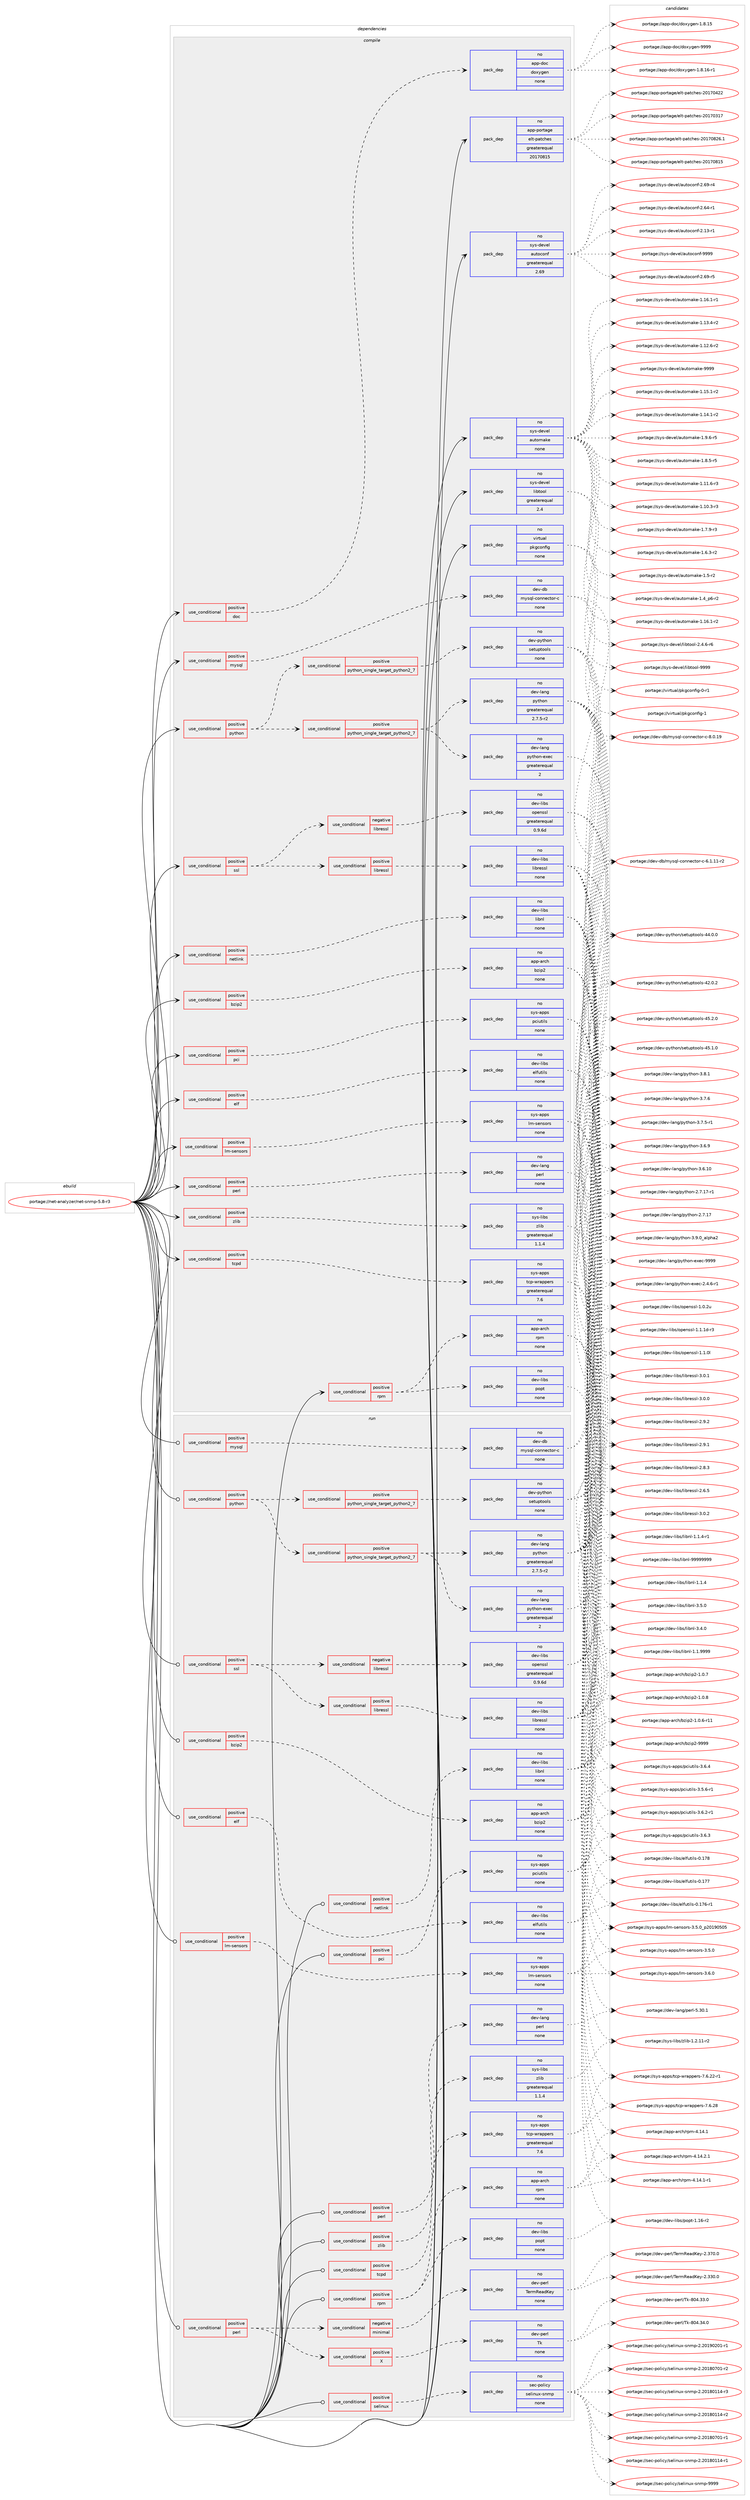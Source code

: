 digraph prolog {

# *************
# Graph options
# *************

newrank=true;
concentrate=true;
compound=true;
graph [rankdir=LR,fontname=Helvetica,fontsize=10,ranksep=1.5];#, ranksep=2.5, nodesep=0.2];
edge  [arrowhead=vee];
node  [fontname=Helvetica,fontsize=10];

# **********
# The ebuild
# **********

subgraph cluster_leftcol {
color=gray;
rank=same;
label=<<i>ebuild</i>>;
id [label="portage://net-analyzer/net-snmp-5.8-r3", color=red, width=4, href="../net-analyzer/net-snmp-5.8-r3.svg"];
}

# ****************
# The dependencies
# ****************

subgraph cluster_midcol {
color=gray;
label=<<i>dependencies</i>>;
subgraph cluster_compile {
fillcolor="#eeeeee";
style=filled;
label=<<i>compile</i>>;
subgraph cond36298 {
dependency162616 [label=<<TABLE BORDER="0" CELLBORDER="1" CELLSPACING="0" CELLPADDING="4"><TR><TD ROWSPAN="3" CELLPADDING="10">use_conditional</TD></TR><TR><TD>positive</TD></TR><TR><TD>bzip2</TD></TR></TABLE>>, shape=none, color=red];
subgraph pack123729 {
dependency162617 [label=<<TABLE BORDER="0" CELLBORDER="1" CELLSPACING="0" CELLPADDING="4" WIDTH="220"><TR><TD ROWSPAN="6" CELLPADDING="30">pack_dep</TD></TR><TR><TD WIDTH="110">no</TD></TR><TR><TD>app-arch</TD></TR><TR><TD>bzip2</TD></TR><TR><TD>none</TD></TR><TR><TD></TD></TR></TABLE>>, shape=none, color=blue];
}
dependency162616:e -> dependency162617:w [weight=20,style="dashed",arrowhead="vee"];
}
id:e -> dependency162616:w [weight=20,style="solid",arrowhead="vee"];
subgraph cond36299 {
dependency162618 [label=<<TABLE BORDER="0" CELLBORDER="1" CELLSPACING="0" CELLPADDING="4"><TR><TD ROWSPAN="3" CELLPADDING="10">use_conditional</TD></TR><TR><TD>positive</TD></TR><TR><TD>doc</TD></TR></TABLE>>, shape=none, color=red];
subgraph pack123730 {
dependency162619 [label=<<TABLE BORDER="0" CELLBORDER="1" CELLSPACING="0" CELLPADDING="4" WIDTH="220"><TR><TD ROWSPAN="6" CELLPADDING="30">pack_dep</TD></TR><TR><TD WIDTH="110">no</TD></TR><TR><TD>app-doc</TD></TR><TR><TD>doxygen</TD></TR><TR><TD>none</TD></TR><TR><TD></TD></TR></TABLE>>, shape=none, color=blue];
}
dependency162618:e -> dependency162619:w [weight=20,style="dashed",arrowhead="vee"];
}
id:e -> dependency162618:w [weight=20,style="solid",arrowhead="vee"];
subgraph cond36300 {
dependency162620 [label=<<TABLE BORDER="0" CELLBORDER="1" CELLSPACING="0" CELLPADDING="4"><TR><TD ROWSPAN="3" CELLPADDING="10">use_conditional</TD></TR><TR><TD>positive</TD></TR><TR><TD>elf</TD></TR></TABLE>>, shape=none, color=red];
subgraph pack123731 {
dependency162621 [label=<<TABLE BORDER="0" CELLBORDER="1" CELLSPACING="0" CELLPADDING="4" WIDTH="220"><TR><TD ROWSPAN="6" CELLPADDING="30">pack_dep</TD></TR><TR><TD WIDTH="110">no</TD></TR><TR><TD>dev-libs</TD></TR><TR><TD>elfutils</TD></TR><TR><TD>none</TD></TR><TR><TD></TD></TR></TABLE>>, shape=none, color=blue];
}
dependency162620:e -> dependency162621:w [weight=20,style="dashed",arrowhead="vee"];
}
id:e -> dependency162620:w [weight=20,style="solid",arrowhead="vee"];
subgraph cond36301 {
dependency162622 [label=<<TABLE BORDER="0" CELLBORDER="1" CELLSPACING="0" CELLPADDING="4"><TR><TD ROWSPAN="3" CELLPADDING="10">use_conditional</TD></TR><TR><TD>positive</TD></TR><TR><TD>lm-sensors</TD></TR></TABLE>>, shape=none, color=red];
subgraph pack123732 {
dependency162623 [label=<<TABLE BORDER="0" CELLBORDER="1" CELLSPACING="0" CELLPADDING="4" WIDTH="220"><TR><TD ROWSPAN="6" CELLPADDING="30">pack_dep</TD></TR><TR><TD WIDTH="110">no</TD></TR><TR><TD>sys-apps</TD></TR><TR><TD>lm-sensors</TD></TR><TR><TD>none</TD></TR><TR><TD></TD></TR></TABLE>>, shape=none, color=blue];
}
dependency162622:e -> dependency162623:w [weight=20,style="dashed",arrowhead="vee"];
}
id:e -> dependency162622:w [weight=20,style="solid",arrowhead="vee"];
subgraph cond36302 {
dependency162624 [label=<<TABLE BORDER="0" CELLBORDER="1" CELLSPACING="0" CELLPADDING="4"><TR><TD ROWSPAN="3" CELLPADDING="10">use_conditional</TD></TR><TR><TD>positive</TD></TR><TR><TD>mysql</TD></TR></TABLE>>, shape=none, color=red];
subgraph pack123733 {
dependency162625 [label=<<TABLE BORDER="0" CELLBORDER="1" CELLSPACING="0" CELLPADDING="4" WIDTH="220"><TR><TD ROWSPAN="6" CELLPADDING="30">pack_dep</TD></TR><TR><TD WIDTH="110">no</TD></TR><TR><TD>dev-db</TD></TR><TR><TD>mysql-connector-c</TD></TR><TR><TD>none</TD></TR><TR><TD></TD></TR></TABLE>>, shape=none, color=blue];
}
dependency162624:e -> dependency162625:w [weight=20,style="dashed",arrowhead="vee"];
}
id:e -> dependency162624:w [weight=20,style="solid",arrowhead="vee"];
subgraph cond36303 {
dependency162626 [label=<<TABLE BORDER="0" CELLBORDER="1" CELLSPACING="0" CELLPADDING="4"><TR><TD ROWSPAN="3" CELLPADDING="10">use_conditional</TD></TR><TR><TD>positive</TD></TR><TR><TD>netlink</TD></TR></TABLE>>, shape=none, color=red];
subgraph pack123734 {
dependency162627 [label=<<TABLE BORDER="0" CELLBORDER="1" CELLSPACING="0" CELLPADDING="4" WIDTH="220"><TR><TD ROWSPAN="6" CELLPADDING="30">pack_dep</TD></TR><TR><TD WIDTH="110">no</TD></TR><TR><TD>dev-libs</TD></TR><TR><TD>libnl</TD></TR><TR><TD>none</TD></TR><TR><TD></TD></TR></TABLE>>, shape=none, color=blue];
}
dependency162626:e -> dependency162627:w [weight=20,style="dashed",arrowhead="vee"];
}
id:e -> dependency162626:w [weight=20,style="solid",arrowhead="vee"];
subgraph cond36304 {
dependency162628 [label=<<TABLE BORDER="0" CELLBORDER="1" CELLSPACING="0" CELLPADDING="4"><TR><TD ROWSPAN="3" CELLPADDING="10">use_conditional</TD></TR><TR><TD>positive</TD></TR><TR><TD>pci</TD></TR></TABLE>>, shape=none, color=red];
subgraph pack123735 {
dependency162629 [label=<<TABLE BORDER="0" CELLBORDER="1" CELLSPACING="0" CELLPADDING="4" WIDTH="220"><TR><TD ROWSPAN="6" CELLPADDING="30">pack_dep</TD></TR><TR><TD WIDTH="110">no</TD></TR><TR><TD>sys-apps</TD></TR><TR><TD>pciutils</TD></TR><TR><TD>none</TD></TR><TR><TD></TD></TR></TABLE>>, shape=none, color=blue];
}
dependency162628:e -> dependency162629:w [weight=20,style="dashed",arrowhead="vee"];
}
id:e -> dependency162628:w [weight=20,style="solid",arrowhead="vee"];
subgraph cond36305 {
dependency162630 [label=<<TABLE BORDER="0" CELLBORDER="1" CELLSPACING="0" CELLPADDING="4"><TR><TD ROWSPAN="3" CELLPADDING="10">use_conditional</TD></TR><TR><TD>positive</TD></TR><TR><TD>perl</TD></TR></TABLE>>, shape=none, color=red];
subgraph pack123736 {
dependency162631 [label=<<TABLE BORDER="0" CELLBORDER="1" CELLSPACING="0" CELLPADDING="4" WIDTH="220"><TR><TD ROWSPAN="6" CELLPADDING="30">pack_dep</TD></TR><TR><TD WIDTH="110">no</TD></TR><TR><TD>dev-lang</TD></TR><TR><TD>perl</TD></TR><TR><TD>none</TD></TR><TR><TD></TD></TR></TABLE>>, shape=none, color=blue];
}
dependency162630:e -> dependency162631:w [weight=20,style="dashed",arrowhead="vee"];
}
id:e -> dependency162630:w [weight=20,style="solid",arrowhead="vee"];
subgraph cond36306 {
dependency162632 [label=<<TABLE BORDER="0" CELLBORDER="1" CELLSPACING="0" CELLPADDING="4"><TR><TD ROWSPAN="3" CELLPADDING="10">use_conditional</TD></TR><TR><TD>positive</TD></TR><TR><TD>python</TD></TR></TABLE>>, shape=none, color=red];
subgraph cond36307 {
dependency162633 [label=<<TABLE BORDER="0" CELLBORDER="1" CELLSPACING="0" CELLPADDING="4"><TR><TD ROWSPAN="3" CELLPADDING="10">use_conditional</TD></TR><TR><TD>positive</TD></TR><TR><TD>python_single_target_python2_7</TD></TR></TABLE>>, shape=none, color=red];
subgraph pack123737 {
dependency162634 [label=<<TABLE BORDER="0" CELLBORDER="1" CELLSPACING="0" CELLPADDING="4" WIDTH="220"><TR><TD ROWSPAN="6" CELLPADDING="30">pack_dep</TD></TR><TR><TD WIDTH="110">no</TD></TR><TR><TD>dev-python</TD></TR><TR><TD>setuptools</TD></TR><TR><TD>none</TD></TR><TR><TD></TD></TR></TABLE>>, shape=none, color=blue];
}
dependency162633:e -> dependency162634:w [weight=20,style="dashed",arrowhead="vee"];
}
dependency162632:e -> dependency162633:w [weight=20,style="dashed",arrowhead="vee"];
subgraph cond36308 {
dependency162635 [label=<<TABLE BORDER="0" CELLBORDER="1" CELLSPACING="0" CELLPADDING="4"><TR><TD ROWSPAN="3" CELLPADDING="10">use_conditional</TD></TR><TR><TD>positive</TD></TR><TR><TD>python_single_target_python2_7</TD></TR></TABLE>>, shape=none, color=red];
subgraph pack123738 {
dependency162636 [label=<<TABLE BORDER="0" CELLBORDER="1" CELLSPACING="0" CELLPADDING="4" WIDTH="220"><TR><TD ROWSPAN="6" CELLPADDING="30">pack_dep</TD></TR><TR><TD WIDTH="110">no</TD></TR><TR><TD>dev-lang</TD></TR><TR><TD>python</TD></TR><TR><TD>greaterequal</TD></TR><TR><TD>2.7.5-r2</TD></TR></TABLE>>, shape=none, color=blue];
}
dependency162635:e -> dependency162636:w [weight=20,style="dashed",arrowhead="vee"];
subgraph pack123739 {
dependency162637 [label=<<TABLE BORDER="0" CELLBORDER="1" CELLSPACING="0" CELLPADDING="4" WIDTH="220"><TR><TD ROWSPAN="6" CELLPADDING="30">pack_dep</TD></TR><TR><TD WIDTH="110">no</TD></TR><TR><TD>dev-lang</TD></TR><TR><TD>python-exec</TD></TR><TR><TD>greaterequal</TD></TR><TR><TD>2</TD></TR></TABLE>>, shape=none, color=blue];
}
dependency162635:e -> dependency162637:w [weight=20,style="dashed",arrowhead="vee"];
}
dependency162632:e -> dependency162635:w [weight=20,style="dashed",arrowhead="vee"];
}
id:e -> dependency162632:w [weight=20,style="solid",arrowhead="vee"];
subgraph cond36309 {
dependency162638 [label=<<TABLE BORDER="0" CELLBORDER="1" CELLSPACING="0" CELLPADDING="4"><TR><TD ROWSPAN="3" CELLPADDING="10">use_conditional</TD></TR><TR><TD>positive</TD></TR><TR><TD>rpm</TD></TR></TABLE>>, shape=none, color=red];
subgraph pack123740 {
dependency162639 [label=<<TABLE BORDER="0" CELLBORDER="1" CELLSPACING="0" CELLPADDING="4" WIDTH="220"><TR><TD ROWSPAN="6" CELLPADDING="30">pack_dep</TD></TR><TR><TD WIDTH="110">no</TD></TR><TR><TD>app-arch</TD></TR><TR><TD>rpm</TD></TR><TR><TD>none</TD></TR><TR><TD></TD></TR></TABLE>>, shape=none, color=blue];
}
dependency162638:e -> dependency162639:w [weight=20,style="dashed",arrowhead="vee"];
subgraph pack123741 {
dependency162640 [label=<<TABLE BORDER="0" CELLBORDER="1" CELLSPACING="0" CELLPADDING="4" WIDTH="220"><TR><TD ROWSPAN="6" CELLPADDING="30">pack_dep</TD></TR><TR><TD WIDTH="110">no</TD></TR><TR><TD>dev-libs</TD></TR><TR><TD>popt</TD></TR><TR><TD>none</TD></TR><TR><TD></TD></TR></TABLE>>, shape=none, color=blue];
}
dependency162638:e -> dependency162640:w [weight=20,style="dashed",arrowhead="vee"];
}
id:e -> dependency162638:w [weight=20,style="solid",arrowhead="vee"];
subgraph cond36310 {
dependency162641 [label=<<TABLE BORDER="0" CELLBORDER="1" CELLSPACING="0" CELLPADDING="4"><TR><TD ROWSPAN="3" CELLPADDING="10">use_conditional</TD></TR><TR><TD>positive</TD></TR><TR><TD>ssl</TD></TR></TABLE>>, shape=none, color=red];
subgraph cond36311 {
dependency162642 [label=<<TABLE BORDER="0" CELLBORDER="1" CELLSPACING="0" CELLPADDING="4"><TR><TD ROWSPAN="3" CELLPADDING="10">use_conditional</TD></TR><TR><TD>negative</TD></TR><TR><TD>libressl</TD></TR></TABLE>>, shape=none, color=red];
subgraph pack123742 {
dependency162643 [label=<<TABLE BORDER="0" CELLBORDER="1" CELLSPACING="0" CELLPADDING="4" WIDTH="220"><TR><TD ROWSPAN="6" CELLPADDING="30">pack_dep</TD></TR><TR><TD WIDTH="110">no</TD></TR><TR><TD>dev-libs</TD></TR><TR><TD>openssl</TD></TR><TR><TD>greaterequal</TD></TR><TR><TD>0.9.6d</TD></TR></TABLE>>, shape=none, color=blue];
}
dependency162642:e -> dependency162643:w [weight=20,style="dashed",arrowhead="vee"];
}
dependency162641:e -> dependency162642:w [weight=20,style="dashed",arrowhead="vee"];
subgraph cond36312 {
dependency162644 [label=<<TABLE BORDER="0" CELLBORDER="1" CELLSPACING="0" CELLPADDING="4"><TR><TD ROWSPAN="3" CELLPADDING="10">use_conditional</TD></TR><TR><TD>positive</TD></TR><TR><TD>libressl</TD></TR></TABLE>>, shape=none, color=red];
subgraph pack123743 {
dependency162645 [label=<<TABLE BORDER="0" CELLBORDER="1" CELLSPACING="0" CELLPADDING="4" WIDTH="220"><TR><TD ROWSPAN="6" CELLPADDING="30">pack_dep</TD></TR><TR><TD WIDTH="110">no</TD></TR><TR><TD>dev-libs</TD></TR><TR><TD>libressl</TD></TR><TR><TD>none</TD></TR><TR><TD></TD></TR></TABLE>>, shape=none, color=blue];
}
dependency162644:e -> dependency162645:w [weight=20,style="dashed",arrowhead="vee"];
}
dependency162641:e -> dependency162644:w [weight=20,style="dashed",arrowhead="vee"];
}
id:e -> dependency162641:w [weight=20,style="solid",arrowhead="vee"];
subgraph cond36313 {
dependency162646 [label=<<TABLE BORDER="0" CELLBORDER="1" CELLSPACING="0" CELLPADDING="4"><TR><TD ROWSPAN="3" CELLPADDING="10">use_conditional</TD></TR><TR><TD>positive</TD></TR><TR><TD>tcpd</TD></TR></TABLE>>, shape=none, color=red];
subgraph pack123744 {
dependency162647 [label=<<TABLE BORDER="0" CELLBORDER="1" CELLSPACING="0" CELLPADDING="4" WIDTH="220"><TR><TD ROWSPAN="6" CELLPADDING="30">pack_dep</TD></TR><TR><TD WIDTH="110">no</TD></TR><TR><TD>sys-apps</TD></TR><TR><TD>tcp-wrappers</TD></TR><TR><TD>greaterequal</TD></TR><TR><TD>7.6</TD></TR></TABLE>>, shape=none, color=blue];
}
dependency162646:e -> dependency162647:w [weight=20,style="dashed",arrowhead="vee"];
}
id:e -> dependency162646:w [weight=20,style="solid",arrowhead="vee"];
subgraph cond36314 {
dependency162648 [label=<<TABLE BORDER="0" CELLBORDER="1" CELLSPACING="0" CELLPADDING="4"><TR><TD ROWSPAN="3" CELLPADDING="10">use_conditional</TD></TR><TR><TD>positive</TD></TR><TR><TD>zlib</TD></TR></TABLE>>, shape=none, color=red];
subgraph pack123745 {
dependency162649 [label=<<TABLE BORDER="0" CELLBORDER="1" CELLSPACING="0" CELLPADDING="4" WIDTH="220"><TR><TD ROWSPAN="6" CELLPADDING="30">pack_dep</TD></TR><TR><TD WIDTH="110">no</TD></TR><TR><TD>sys-libs</TD></TR><TR><TD>zlib</TD></TR><TR><TD>greaterequal</TD></TR><TR><TD>1.1.4</TD></TR></TABLE>>, shape=none, color=blue];
}
dependency162648:e -> dependency162649:w [weight=20,style="dashed",arrowhead="vee"];
}
id:e -> dependency162648:w [weight=20,style="solid",arrowhead="vee"];
subgraph pack123746 {
dependency162650 [label=<<TABLE BORDER="0" CELLBORDER="1" CELLSPACING="0" CELLPADDING="4" WIDTH="220"><TR><TD ROWSPAN="6" CELLPADDING="30">pack_dep</TD></TR><TR><TD WIDTH="110">no</TD></TR><TR><TD>app-portage</TD></TR><TR><TD>elt-patches</TD></TR><TR><TD>greaterequal</TD></TR><TR><TD>20170815</TD></TR></TABLE>>, shape=none, color=blue];
}
id:e -> dependency162650:w [weight=20,style="solid",arrowhead="vee"];
subgraph pack123747 {
dependency162651 [label=<<TABLE BORDER="0" CELLBORDER="1" CELLSPACING="0" CELLPADDING="4" WIDTH="220"><TR><TD ROWSPAN="6" CELLPADDING="30">pack_dep</TD></TR><TR><TD WIDTH="110">no</TD></TR><TR><TD>sys-devel</TD></TR><TR><TD>autoconf</TD></TR><TR><TD>greaterequal</TD></TR><TR><TD>2.69</TD></TR></TABLE>>, shape=none, color=blue];
}
id:e -> dependency162651:w [weight=20,style="solid",arrowhead="vee"];
subgraph pack123748 {
dependency162652 [label=<<TABLE BORDER="0" CELLBORDER="1" CELLSPACING="0" CELLPADDING="4" WIDTH="220"><TR><TD ROWSPAN="6" CELLPADDING="30">pack_dep</TD></TR><TR><TD WIDTH="110">no</TD></TR><TR><TD>sys-devel</TD></TR><TR><TD>automake</TD></TR><TR><TD>none</TD></TR><TR><TD></TD></TR></TABLE>>, shape=none, color=blue];
}
id:e -> dependency162652:w [weight=20,style="solid",arrowhead="vee"];
subgraph pack123749 {
dependency162653 [label=<<TABLE BORDER="0" CELLBORDER="1" CELLSPACING="0" CELLPADDING="4" WIDTH="220"><TR><TD ROWSPAN="6" CELLPADDING="30">pack_dep</TD></TR><TR><TD WIDTH="110">no</TD></TR><TR><TD>sys-devel</TD></TR><TR><TD>libtool</TD></TR><TR><TD>greaterequal</TD></TR><TR><TD>2.4</TD></TR></TABLE>>, shape=none, color=blue];
}
id:e -> dependency162653:w [weight=20,style="solid",arrowhead="vee"];
subgraph pack123750 {
dependency162654 [label=<<TABLE BORDER="0" CELLBORDER="1" CELLSPACING="0" CELLPADDING="4" WIDTH="220"><TR><TD ROWSPAN="6" CELLPADDING="30">pack_dep</TD></TR><TR><TD WIDTH="110">no</TD></TR><TR><TD>virtual</TD></TR><TR><TD>pkgconfig</TD></TR><TR><TD>none</TD></TR><TR><TD></TD></TR></TABLE>>, shape=none, color=blue];
}
id:e -> dependency162654:w [weight=20,style="solid",arrowhead="vee"];
}
subgraph cluster_compileandrun {
fillcolor="#eeeeee";
style=filled;
label=<<i>compile and run</i>>;
}
subgraph cluster_run {
fillcolor="#eeeeee";
style=filled;
label=<<i>run</i>>;
subgraph cond36315 {
dependency162655 [label=<<TABLE BORDER="0" CELLBORDER="1" CELLSPACING="0" CELLPADDING="4"><TR><TD ROWSPAN="3" CELLPADDING="10">use_conditional</TD></TR><TR><TD>positive</TD></TR><TR><TD>bzip2</TD></TR></TABLE>>, shape=none, color=red];
subgraph pack123751 {
dependency162656 [label=<<TABLE BORDER="0" CELLBORDER="1" CELLSPACING="0" CELLPADDING="4" WIDTH="220"><TR><TD ROWSPAN="6" CELLPADDING="30">pack_dep</TD></TR><TR><TD WIDTH="110">no</TD></TR><TR><TD>app-arch</TD></TR><TR><TD>bzip2</TD></TR><TR><TD>none</TD></TR><TR><TD></TD></TR></TABLE>>, shape=none, color=blue];
}
dependency162655:e -> dependency162656:w [weight=20,style="dashed",arrowhead="vee"];
}
id:e -> dependency162655:w [weight=20,style="solid",arrowhead="odot"];
subgraph cond36316 {
dependency162657 [label=<<TABLE BORDER="0" CELLBORDER="1" CELLSPACING="0" CELLPADDING="4"><TR><TD ROWSPAN="3" CELLPADDING="10">use_conditional</TD></TR><TR><TD>positive</TD></TR><TR><TD>elf</TD></TR></TABLE>>, shape=none, color=red];
subgraph pack123752 {
dependency162658 [label=<<TABLE BORDER="0" CELLBORDER="1" CELLSPACING="0" CELLPADDING="4" WIDTH="220"><TR><TD ROWSPAN="6" CELLPADDING="30">pack_dep</TD></TR><TR><TD WIDTH="110">no</TD></TR><TR><TD>dev-libs</TD></TR><TR><TD>elfutils</TD></TR><TR><TD>none</TD></TR><TR><TD></TD></TR></TABLE>>, shape=none, color=blue];
}
dependency162657:e -> dependency162658:w [weight=20,style="dashed",arrowhead="vee"];
}
id:e -> dependency162657:w [weight=20,style="solid",arrowhead="odot"];
subgraph cond36317 {
dependency162659 [label=<<TABLE BORDER="0" CELLBORDER="1" CELLSPACING="0" CELLPADDING="4"><TR><TD ROWSPAN="3" CELLPADDING="10">use_conditional</TD></TR><TR><TD>positive</TD></TR><TR><TD>lm-sensors</TD></TR></TABLE>>, shape=none, color=red];
subgraph pack123753 {
dependency162660 [label=<<TABLE BORDER="0" CELLBORDER="1" CELLSPACING="0" CELLPADDING="4" WIDTH="220"><TR><TD ROWSPAN="6" CELLPADDING="30">pack_dep</TD></TR><TR><TD WIDTH="110">no</TD></TR><TR><TD>sys-apps</TD></TR><TR><TD>lm-sensors</TD></TR><TR><TD>none</TD></TR><TR><TD></TD></TR></TABLE>>, shape=none, color=blue];
}
dependency162659:e -> dependency162660:w [weight=20,style="dashed",arrowhead="vee"];
}
id:e -> dependency162659:w [weight=20,style="solid",arrowhead="odot"];
subgraph cond36318 {
dependency162661 [label=<<TABLE BORDER="0" CELLBORDER="1" CELLSPACING="0" CELLPADDING="4"><TR><TD ROWSPAN="3" CELLPADDING="10">use_conditional</TD></TR><TR><TD>positive</TD></TR><TR><TD>mysql</TD></TR></TABLE>>, shape=none, color=red];
subgraph pack123754 {
dependency162662 [label=<<TABLE BORDER="0" CELLBORDER="1" CELLSPACING="0" CELLPADDING="4" WIDTH="220"><TR><TD ROWSPAN="6" CELLPADDING="30">pack_dep</TD></TR><TR><TD WIDTH="110">no</TD></TR><TR><TD>dev-db</TD></TR><TR><TD>mysql-connector-c</TD></TR><TR><TD>none</TD></TR><TR><TD></TD></TR></TABLE>>, shape=none, color=blue];
}
dependency162661:e -> dependency162662:w [weight=20,style="dashed",arrowhead="vee"];
}
id:e -> dependency162661:w [weight=20,style="solid",arrowhead="odot"];
subgraph cond36319 {
dependency162663 [label=<<TABLE BORDER="0" CELLBORDER="1" CELLSPACING="0" CELLPADDING="4"><TR><TD ROWSPAN="3" CELLPADDING="10">use_conditional</TD></TR><TR><TD>positive</TD></TR><TR><TD>netlink</TD></TR></TABLE>>, shape=none, color=red];
subgraph pack123755 {
dependency162664 [label=<<TABLE BORDER="0" CELLBORDER="1" CELLSPACING="0" CELLPADDING="4" WIDTH="220"><TR><TD ROWSPAN="6" CELLPADDING="30">pack_dep</TD></TR><TR><TD WIDTH="110">no</TD></TR><TR><TD>dev-libs</TD></TR><TR><TD>libnl</TD></TR><TR><TD>none</TD></TR><TR><TD></TD></TR></TABLE>>, shape=none, color=blue];
}
dependency162663:e -> dependency162664:w [weight=20,style="dashed",arrowhead="vee"];
}
id:e -> dependency162663:w [weight=20,style="solid",arrowhead="odot"];
subgraph cond36320 {
dependency162665 [label=<<TABLE BORDER="0" CELLBORDER="1" CELLSPACING="0" CELLPADDING="4"><TR><TD ROWSPAN="3" CELLPADDING="10">use_conditional</TD></TR><TR><TD>positive</TD></TR><TR><TD>pci</TD></TR></TABLE>>, shape=none, color=red];
subgraph pack123756 {
dependency162666 [label=<<TABLE BORDER="0" CELLBORDER="1" CELLSPACING="0" CELLPADDING="4" WIDTH="220"><TR><TD ROWSPAN="6" CELLPADDING="30">pack_dep</TD></TR><TR><TD WIDTH="110">no</TD></TR><TR><TD>sys-apps</TD></TR><TR><TD>pciutils</TD></TR><TR><TD>none</TD></TR><TR><TD></TD></TR></TABLE>>, shape=none, color=blue];
}
dependency162665:e -> dependency162666:w [weight=20,style="dashed",arrowhead="vee"];
}
id:e -> dependency162665:w [weight=20,style="solid",arrowhead="odot"];
subgraph cond36321 {
dependency162667 [label=<<TABLE BORDER="0" CELLBORDER="1" CELLSPACING="0" CELLPADDING="4"><TR><TD ROWSPAN="3" CELLPADDING="10">use_conditional</TD></TR><TR><TD>positive</TD></TR><TR><TD>perl</TD></TR></TABLE>>, shape=none, color=red];
subgraph cond36322 {
dependency162668 [label=<<TABLE BORDER="0" CELLBORDER="1" CELLSPACING="0" CELLPADDING="4"><TR><TD ROWSPAN="3" CELLPADDING="10">use_conditional</TD></TR><TR><TD>positive</TD></TR><TR><TD>X</TD></TR></TABLE>>, shape=none, color=red];
subgraph pack123757 {
dependency162669 [label=<<TABLE BORDER="0" CELLBORDER="1" CELLSPACING="0" CELLPADDING="4" WIDTH="220"><TR><TD ROWSPAN="6" CELLPADDING="30">pack_dep</TD></TR><TR><TD WIDTH="110">no</TD></TR><TR><TD>dev-perl</TD></TR><TR><TD>Tk</TD></TR><TR><TD>none</TD></TR><TR><TD></TD></TR></TABLE>>, shape=none, color=blue];
}
dependency162668:e -> dependency162669:w [weight=20,style="dashed",arrowhead="vee"];
}
dependency162667:e -> dependency162668:w [weight=20,style="dashed",arrowhead="vee"];
subgraph cond36323 {
dependency162670 [label=<<TABLE BORDER="0" CELLBORDER="1" CELLSPACING="0" CELLPADDING="4"><TR><TD ROWSPAN="3" CELLPADDING="10">use_conditional</TD></TR><TR><TD>negative</TD></TR><TR><TD>minimal</TD></TR></TABLE>>, shape=none, color=red];
subgraph pack123758 {
dependency162671 [label=<<TABLE BORDER="0" CELLBORDER="1" CELLSPACING="0" CELLPADDING="4" WIDTH="220"><TR><TD ROWSPAN="6" CELLPADDING="30">pack_dep</TD></TR><TR><TD WIDTH="110">no</TD></TR><TR><TD>dev-perl</TD></TR><TR><TD>TermReadKey</TD></TR><TR><TD>none</TD></TR><TR><TD></TD></TR></TABLE>>, shape=none, color=blue];
}
dependency162670:e -> dependency162671:w [weight=20,style="dashed",arrowhead="vee"];
}
dependency162667:e -> dependency162670:w [weight=20,style="dashed",arrowhead="vee"];
}
id:e -> dependency162667:w [weight=20,style="solid",arrowhead="odot"];
subgraph cond36324 {
dependency162672 [label=<<TABLE BORDER="0" CELLBORDER="1" CELLSPACING="0" CELLPADDING="4"><TR><TD ROWSPAN="3" CELLPADDING="10">use_conditional</TD></TR><TR><TD>positive</TD></TR><TR><TD>perl</TD></TR></TABLE>>, shape=none, color=red];
subgraph pack123759 {
dependency162673 [label=<<TABLE BORDER="0" CELLBORDER="1" CELLSPACING="0" CELLPADDING="4" WIDTH="220"><TR><TD ROWSPAN="6" CELLPADDING="30">pack_dep</TD></TR><TR><TD WIDTH="110">no</TD></TR><TR><TD>dev-lang</TD></TR><TR><TD>perl</TD></TR><TR><TD>none</TD></TR><TR><TD></TD></TR></TABLE>>, shape=none, color=blue];
}
dependency162672:e -> dependency162673:w [weight=20,style="dashed",arrowhead="vee"];
}
id:e -> dependency162672:w [weight=20,style="solid",arrowhead="odot"];
subgraph cond36325 {
dependency162674 [label=<<TABLE BORDER="0" CELLBORDER="1" CELLSPACING="0" CELLPADDING="4"><TR><TD ROWSPAN="3" CELLPADDING="10">use_conditional</TD></TR><TR><TD>positive</TD></TR><TR><TD>python</TD></TR></TABLE>>, shape=none, color=red];
subgraph cond36326 {
dependency162675 [label=<<TABLE BORDER="0" CELLBORDER="1" CELLSPACING="0" CELLPADDING="4"><TR><TD ROWSPAN="3" CELLPADDING="10">use_conditional</TD></TR><TR><TD>positive</TD></TR><TR><TD>python_single_target_python2_7</TD></TR></TABLE>>, shape=none, color=red];
subgraph pack123760 {
dependency162676 [label=<<TABLE BORDER="0" CELLBORDER="1" CELLSPACING="0" CELLPADDING="4" WIDTH="220"><TR><TD ROWSPAN="6" CELLPADDING="30">pack_dep</TD></TR><TR><TD WIDTH="110">no</TD></TR><TR><TD>dev-python</TD></TR><TR><TD>setuptools</TD></TR><TR><TD>none</TD></TR><TR><TD></TD></TR></TABLE>>, shape=none, color=blue];
}
dependency162675:e -> dependency162676:w [weight=20,style="dashed",arrowhead="vee"];
}
dependency162674:e -> dependency162675:w [weight=20,style="dashed",arrowhead="vee"];
subgraph cond36327 {
dependency162677 [label=<<TABLE BORDER="0" CELLBORDER="1" CELLSPACING="0" CELLPADDING="4"><TR><TD ROWSPAN="3" CELLPADDING="10">use_conditional</TD></TR><TR><TD>positive</TD></TR><TR><TD>python_single_target_python2_7</TD></TR></TABLE>>, shape=none, color=red];
subgraph pack123761 {
dependency162678 [label=<<TABLE BORDER="0" CELLBORDER="1" CELLSPACING="0" CELLPADDING="4" WIDTH="220"><TR><TD ROWSPAN="6" CELLPADDING="30">pack_dep</TD></TR><TR><TD WIDTH="110">no</TD></TR><TR><TD>dev-lang</TD></TR><TR><TD>python</TD></TR><TR><TD>greaterequal</TD></TR><TR><TD>2.7.5-r2</TD></TR></TABLE>>, shape=none, color=blue];
}
dependency162677:e -> dependency162678:w [weight=20,style="dashed",arrowhead="vee"];
subgraph pack123762 {
dependency162679 [label=<<TABLE BORDER="0" CELLBORDER="1" CELLSPACING="0" CELLPADDING="4" WIDTH="220"><TR><TD ROWSPAN="6" CELLPADDING="30">pack_dep</TD></TR><TR><TD WIDTH="110">no</TD></TR><TR><TD>dev-lang</TD></TR><TR><TD>python-exec</TD></TR><TR><TD>greaterequal</TD></TR><TR><TD>2</TD></TR></TABLE>>, shape=none, color=blue];
}
dependency162677:e -> dependency162679:w [weight=20,style="dashed",arrowhead="vee"];
}
dependency162674:e -> dependency162677:w [weight=20,style="dashed",arrowhead="vee"];
}
id:e -> dependency162674:w [weight=20,style="solid",arrowhead="odot"];
subgraph cond36328 {
dependency162680 [label=<<TABLE BORDER="0" CELLBORDER="1" CELLSPACING="0" CELLPADDING="4"><TR><TD ROWSPAN="3" CELLPADDING="10">use_conditional</TD></TR><TR><TD>positive</TD></TR><TR><TD>rpm</TD></TR></TABLE>>, shape=none, color=red];
subgraph pack123763 {
dependency162681 [label=<<TABLE BORDER="0" CELLBORDER="1" CELLSPACING="0" CELLPADDING="4" WIDTH="220"><TR><TD ROWSPAN="6" CELLPADDING="30">pack_dep</TD></TR><TR><TD WIDTH="110">no</TD></TR><TR><TD>app-arch</TD></TR><TR><TD>rpm</TD></TR><TR><TD>none</TD></TR><TR><TD></TD></TR></TABLE>>, shape=none, color=blue];
}
dependency162680:e -> dependency162681:w [weight=20,style="dashed",arrowhead="vee"];
subgraph pack123764 {
dependency162682 [label=<<TABLE BORDER="0" CELLBORDER="1" CELLSPACING="0" CELLPADDING="4" WIDTH="220"><TR><TD ROWSPAN="6" CELLPADDING="30">pack_dep</TD></TR><TR><TD WIDTH="110">no</TD></TR><TR><TD>dev-libs</TD></TR><TR><TD>popt</TD></TR><TR><TD>none</TD></TR><TR><TD></TD></TR></TABLE>>, shape=none, color=blue];
}
dependency162680:e -> dependency162682:w [weight=20,style="dashed",arrowhead="vee"];
}
id:e -> dependency162680:w [weight=20,style="solid",arrowhead="odot"];
subgraph cond36329 {
dependency162683 [label=<<TABLE BORDER="0" CELLBORDER="1" CELLSPACING="0" CELLPADDING="4"><TR><TD ROWSPAN="3" CELLPADDING="10">use_conditional</TD></TR><TR><TD>positive</TD></TR><TR><TD>selinux</TD></TR></TABLE>>, shape=none, color=red];
subgraph pack123765 {
dependency162684 [label=<<TABLE BORDER="0" CELLBORDER="1" CELLSPACING="0" CELLPADDING="4" WIDTH="220"><TR><TD ROWSPAN="6" CELLPADDING="30">pack_dep</TD></TR><TR><TD WIDTH="110">no</TD></TR><TR><TD>sec-policy</TD></TR><TR><TD>selinux-snmp</TD></TR><TR><TD>none</TD></TR><TR><TD></TD></TR></TABLE>>, shape=none, color=blue];
}
dependency162683:e -> dependency162684:w [weight=20,style="dashed",arrowhead="vee"];
}
id:e -> dependency162683:w [weight=20,style="solid",arrowhead="odot"];
subgraph cond36330 {
dependency162685 [label=<<TABLE BORDER="0" CELLBORDER="1" CELLSPACING="0" CELLPADDING="4"><TR><TD ROWSPAN="3" CELLPADDING="10">use_conditional</TD></TR><TR><TD>positive</TD></TR><TR><TD>ssl</TD></TR></TABLE>>, shape=none, color=red];
subgraph cond36331 {
dependency162686 [label=<<TABLE BORDER="0" CELLBORDER="1" CELLSPACING="0" CELLPADDING="4"><TR><TD ROWSPAN="3" CELLPADDING="10">use_conditional</TD></TR><TR><TD>negative</TD></TR><TR><TD>libressl</TD></TR></TABLE>>, shape=none, color=red];
subgraph pack123766 {
dependency162687 [label=<<TABLE BORDER="0" CELLBORDER="1" CELLSPACING="0" CELLPADDING="4" WIDTH="220"><TR><TD ROWSPAN="6" CELLPADDING="30">pack_dep</TD></TR><TR><TD WIDTH="110">no</TD></TR><TR><TD>dev-libs</TD></TR><TR><TD>openssl</TD></TR><TR><TD>greaterequal</TD></TR><TR><TD>0.9.6d</TD></TR></TABLE>>, shape=none, color=blue];
}
dependency162686:e -> dependency162687:w [weight=20,style="dashed",arrowhead="vee"];
}
dependency162685:e -> dependency162686:w [weight=20,style="dashed",arrowhead="vee"];
subgraph cond36332 {
dependency162688 [label=<<TABLE BORDER="0" CELLBORDER="1" CELLSPACING="0" CELLPADDING="4"><TR><TD ROWSPAN="3" CELLPADDING="10">use_conditional</TD></TR><TR><TD>positive</TD></TR><TR><TD>libressl</TD></TR></TABLE>>, shape=none, color=red];
subgraph pack123767 {
dependency162689 [label=<<TABLE BORDER="0" CELLBORDER="1" CELLSPACING="0" CELLPADDING="4" WIDTH="220"><TR><TD ROWSPAN="6" CELLPADDING="30">pack_dep</TD></TR><TR><TD WIDTH="110">no</TD></TR><TR><TD>dev-libs</TD></TR><TR><TD>libressl</TD></TR><TR><TD>none</TD></TR><TR><TD></TD></TR></TABLE>>, shape=none, color=blue];
}
dependency162688:e -> dependency162689:w [weight=20,style="dashed",arrowhead="vee"];
}
dependency162685:e -> dependency162688:w [weight=20,style="dashed",arrowhead="vee"];
}
id:e -> dependency162685:w [weight=20,style="solid",arrowhead="odot"];
subgraph cond36333 {
dependency162690 [label=<<TABLE BORDER="0" CELLBORDER="1" CELLSPACING="0" CELLPADDING="4"><TR><TD ROWSPAN="3" CELLPADDING="10">use_conditional</TD></TR><TR><TD>positive</TD></TR><TR><TD>tcpd</TD></TR></TABLE>>, shape=none, color=red];
subgraph pack123768 {
dependency162691 [label=<<TABLE BORDER="0" CELLBORDER="1" CELLSPACING="0" CELLPADDING="4" WIDTH="220"><TR><TD ROWSPAN="6" CELLPADDING="30">pack_dep</TD></TR><TR><TD WIDTH="110">no</TD></TR><TR><TD>sys-apps</TD></TR><TR><TD>tcp-wrappers</TD></TR><TR><TD>greaterequal</TD></TR><TR><TD>7.6</TD></TR></TABLE>>, shape=none, color=blue];
}
dependency162690:e -> dependency162691:w [weight=20,style="dashed",arrowhead="vee"];
}
id:e -> dependency162690:w [weight=20,style="solid",arrowhead="odot"];
subgraph cond36334 {
dependency162692 [label=<<TABLE BORDER="0" CELLBORDER="1" CELLSPACING="0" CELLPADDING="4"><TR><TD ROWSPAN="3" CELLPADDING="10">use_conditional</TD></TR><TR><TD>positive</TD></TR><TR><TD>zlib</TD></TR></TABLE>>, shape=none, color=red];
subgraph pack123769 {
dependency162693 [label=<<TABLE BORDER="0" CELLBORDER="1" CELLSPACING="0" CELLPADDING="4" WIDTH="220"><TR><TD ROWSPAN="6" CELLPADDING="30">pack_dep</TD></TR><TR><TD WIDTH="110">no</TD></TR><TR><TD>sys-libs</TD></TR><TR><TD>zlib</TD></TR><TR><TD>greaterequal</TD></TR><TR><TD>1.1.4</TD></TR></TABLE>>, shape=none, color=blue];
}
dependency162692:e -> dependency162693:w [weight=20,style="dashed",arrowhead="vee"];
}
id:e -> dependency162692:w [weight=20,style="solid",arrowhead="odot"];
}
}

# **************
# The candidates
# **************

subgraph cluster_choices {
rank=same;
color=gray;
label=<<i>candidates</i>>;

subgraph choice123729 {
color=black;
nodesep=1;
choice971121124597114991044798122105112504557575757 [label="portage://app-arch/bzip2-9999", color=red, width=4,href="../app-arch/bzip2-9999.svg"];
choice97112112459711499104479812210511250454946484656 [label="portage://app-arch/bzip2-1.0.8", color=red, width=4,href="../app-arch/bzip2-1.0.8.svg"];
choice97112112459711499104479812210511250454946484655 [label="portage://app-arch/bzip2-1.0.7", color=red, width=4,href="../app-arch/bzip2-1.0.7.svg"];
choice97112112459711499104479812210511250454946484654451144949 [label="portage://app-arch/bzip2-1.0.6-r11", color=red, width=4,href="../app-arch/bzip2-1.0.6-r11.svg"];
dependency162617:e -> choice971121124597114991044798122105112504557575757:w [style=dotted,weight="100"];
dependency162617:e -> choice97112112459711499104479812210511250454946484656:w [style=dotted,weight="100"];
dependency162617:e -> choice97112112459711499104479812210511250454946484655:w [style=dotted,weight="100"];
dependency162617:e -> choice97112112459711499104479812210511250454946484654451144949:w [style=dotted,weight="100"];
}
subgraph choice123730 {
color=black;
nodesep=1;
choice971121124510011199471001111201211031011104557575757 [label="portage://app-doc/doxygen-9999", color=red, width=4,href="../app-doc/doxygen-9999.svg"];
choice97112112451001119947100111120121103101110454946564649544511449 [label="portage://app-doc/doxygen-1.8.16-r1", color=red, width=4,href="../app-doc/doxygen-1.8.16-r1.svg"];
choice9711211245100111994710011112012110310111045494656464953 [label="portage://app-doc/doxygen-1.8.15", color=red, width=4,href="../app-doc/doxygen-1.8.15.svg"];
dependency162619:e -> choice971121124510011199471001111201211031011104557575757:w [style=dotted,weight="100"];
dependency162619:e -> choice97112112451001119947100111120121103101110454946564649544511449:w [style=dotted,weight="100"];
dependency162619:e -> choice9711211245100111994710011112012110310111045494656464953:w [style=dotted,weight="100"];
}
subgraph choice123731 {
color=black;
nodesep=1;
choice100101118451081059811547101108102117116105108115454846495556 [label="portage://dev-libs/elfutils-0.178", color=red, width=4,href="../dev-libs/elfutils-0.178.svg"];
choice100101118451081059811547101108102117116105108115454846495555 [label="portage://dev-libs/elfutils-0.177", color=red, width=4,href="../dev-libs/elfutils-0.177.svg"];
choice1001011184510810598115471011081021171161051081154548464955544511449 [label="portage://dev-libs/elfutils-0.176-r1", color=red, width=4,href="../dev-libs/elfutils-0.176-r1.svg"];
dependency162621:e -> choice100101118451081059811547101108102117116105108115454846495556:w [style=dotted,weight="100"];
dependency162621:e -> choice100101118451081059811547101108102117116105108115454846495555:w [style=dotted,weight="100"];
dependency162621:e -> choice1001011184510810598115471011081021171161051081154548464955544511449:w [style=dotted,weight="100"];
}
subgraph choice123732 {
color=black;
nodesep=1;
choice11512111545971121121154710810945115101110115111114115455146544648 [label="portage://sys-apps/lm-sensors-3.6.0", color=red, width=4,href="../sys-apps/lm-sensors-3.6.0.svg"];
choice11512111545971121121154710810945115101110115111114115455146534648951125048495748534853 [label="portage://sys-apps/lm-sensors-3.5.0_p20190505", color=red, width=4,href="../sys-apps/lm-sensors-3.5.0_p20190505.svg"];
choice11512111545971121121154710810945115101110115111114115455146534648 [label="portage://sys-apps/lm-sensors-3.5.0", color=red, width=4,href="../sys-apps/lm-sensors-3.5.0.svg"];
dependency162623:e -> choice11512111545971121121154710810945115101110115111114115455146544648:w [style=dotted,weight="100"];
dependency162623:e -> choice11512111545971121121154710810945115101110115111114115455146534648951125048495748534853:w [style=dotted,weight="100"];
dependency162623:e -> choice11512111545971121121154710810945115101110115111114115455146534648:w [style=dotted,weight="100"];
}
subgraph choice123733 {
color=black;
nodesep=1;
choice100101118451009847109121115113108459911111011010199116111114459945564648464957 [label="portage://dev-db/mysql-connector-c-8.0.19", color=red, width=4,href="../dev-db/mysql-connector-c-8.0.19.svg"];
choice1001011184510098471091211151131084599111110110101991161111144599455446494649494511450 [label="portage://dev-db/mysql-connector-c-6.1.11-r2", color=red, width=4,href="../dev-db/mysql-connector-c-6.1.11-r2.svg"];
dependency162625:e -> choice100101118451009847109121115113108459911111011010199116111114459945564648464957:w [style=dotted,weight="100"];
dependency162625:e -> choice1001011184510098471091211151131084599111110110101991161111144599455446494649494511450:w [style=dotted,weight="100"];
}
subgraph choice123734 {
color=black;
nodesep=1;
choice10010111845108105981154710810598110108455757575757575757 [label="portage://dev-libs/libnl-99999999", color=red, width=4,href="../dev-libs/libnl-99999999.svg"];
choice10010111845108105981154710810598110108455146534648 [label="portage://dev-libs/libnl-3.5.0", color=red, width=4,href="../dev-libs/libnl-3.5.0.svg"];
choice10010111845108105981154710810598110108455146524648 [label="portage://dev-libs/libnl-3.4.0", color=red, width=4,href="../dev-libs/libnl-3.4.0.svg"];
choice10010111845108105981154710810598110108454946494657575757 [label="portage://dev-libs/libnl-1.1.9999", color=red, width=4,href="../dev-libs/libnl-1.1.9999.svg"];
choice100101118451081059811547108105981101084549464946524511449 [label="portage://dev-libs/libnl-1.1.4-r1", color=red, width=4,href="../dev-libs/libnl-1.1.4-r1.svg"];
choice10010111845108105981154710810598110108454946494652 [label="portage://dev-libs/libnl-1.1.4", color=red, width=4,href="../dev-libs/libnl-1.1.4.svg"];
dependency162627:e -> choice10010111845108105981154710810598110108455757575757575757:w [style=dotted,weight="100"];
dependency162627:e -> choice10010111845108105981154710810598110108455146534648:w [style=dotted,weight="100"];
dependency162627:e -> choice10010111845108105981154710810598110108455146524648:w [style=dotted,weight="100"];
dependency162627:e -> choice10010111845108105981154710810598110108454946494657575757:w [style=dotted,weight="100"];
dependency162627:e -> choice100101118451081059811547108105981101084549464946524511449:w [style=dotted,weight="100"];
dependency162627:e -> choice10010111845108105981154710810598110108454946494652:w [style=dotted,weight="100"];
}
subgraph choice123735 {
color=black;
nodesep=1;
choice11512111545971121121154711299105117116105108115455146544652 [label="portage://sys-apps/pciutils-3.6.4", color=red, width=4,href="../sys-apps/pciutils-3.6.4.svg"];
choice11512111545971121121154711299105117116105108115455146544651 [label="portage://sys-apps/pciutils-3.6.3", color=red, width=4,href="../sys-apps/pciutils-3.6.3.svg"];
choice115121115459711211211547112991051171161051081154551465446504511449 [label="portage://sys-apps/pciutils-3.6.2-r1", color=red, width=4,href="../sys-apps/pciutils-3.6.2-r1.svg"];
choice115121115459711211211547112991051171161051081154551465346544511449 [label="portage://sys-apps/pciutils-3.5.6-r1", color=red, width=4,href="../sys-apps/pciutils-3.5.6-r1.svg"];
dependency162629:e -> choice11512111545971121121154711299105117116105108115455146544652:w [style=dotted,weight="100"];
dependency162629:e -> choice11512111545971121121154711299105117116105108115455146544651:w [style=dotted,weight="100"];
dependency162629:e -> choice115121115459711211211547112991051171161051081154551465446504511449:w [style=dotted,weight="100"];
dependency162629:e -> choice115121115459711211211547112991051171161051081154551465346544511449:w [style=dotted,weight="100"];
}
subgraph choice123736 {
color=black;
nodesep=1;
choice10010111845108971101034711210111410845534651484649 [label="portage://dev-lang/perl-5.30.1", color=red, width=4,href="../dev-lang/perl-5.30.1.svg"];
dependency162631:e -> choice10010111845108971101034711210111410845534651484649:w [style=dotted,weight="100"];
}
subgraph choice123737 {
color=black;
nodesep=1;
choice100101118451121211161041111104711510111611711211611111110811545525346504648 [label="portage://dev-python/setuptools-45.2.0", color=red, width=4,href="../dev-python/setuptools-45.2.0.svg"];
choice100101118451121211161041111104711510111611711211611111110811545525346494648 [label="portage://dev-python/setuptools-45.1.0", color=red, width=4,href="../dev-python/setuptools-45.1.0.svg"];
choice100101118451121211161041111104711510111611711211611111110811545525246484648 [label="portage://dev-python/setuptools-44.0.0", color=red, width=4,href="../dev-python/setuptools-44.0.0.svg"];
choice100101118451121211161041111104711510111611711211611111110811545525046484650 [label="portage://dev-python/setuptools-42.0.2", color=red, width=4,href="../dev-python/setuptools-42.0.2.svg"];
dependency162634:e -> choice100101118451121211161041111104711510111611711211611111110811545525346504648:w [style=dotted,weight="100"];
dependency162634:e -> choice100101118451121211161041111104711510111611711211611111110811545525346494648:w [style=dotted,weight="100"];
dependency162634:e -> choice100101118451121211161041111104711510111611711211611111110811545525246484648:w [style=dotted,weight="100"];
dependency162634:e -> choice100101118451121211161041111104711510111611711211611111110811545525046484650:w [style=dotted,weight="100"];
}
subgraph choice123738 {
color=black;
nodesep=1;
choice10010111845108971101034711212111610411111045514657464895971081121049750 [label="portage://dev-lang/python-3.9.0_alpha2", color=red, width=4,href="../dev-lang/python-3.9.0_alpha2.svg"];
choice100101118451089711010347112121116104111110455146564649 [label="portage://dev-lang/python-3.8.1", color=red, width=4,href="../dev-lang/python-3.8.1.svg"];
choice100101118451089711010347112121116104111110455146554654 [label="portage://dev-lang/python-3.7.6", color=red, width=4,href="../dev-lang/python-3.7.6.svg"];
choice1001011184510897110103471121211161041111104551465546534511449 [label="portage://dev-lang/python-3.7.5-r1", color=red, width=4,href="../dev-lang/python-3.7.5-r1.svg"];
choice100101118451089711010347112121116104111110455146544657 [label="portage://dev-lang/python-3.6.9", color=red, width=4,href="../dev-lang/python-3.6.9.svg"];
choice10010111845108971101034711212111610411111045514654464948 [label="portage://dev-lang/python-3.6.10", color=red, width=4,href="../dev-lang/python-3.6.10.svg"];
choice100101118451089711010347112121116104111110455046554649554511449 [label="portage://dev-lang/python-2.7.17-r1", color=red, width=4,href="../dev-lang/python-2.7.17-r1.svg"];
choice10010111845108971101034711212111610411111045504655464955 [label="portage://dev-lang/python-2.7.17", color=red, width=4,href="../dev-lang/python-2.7.17.svg"];
dependency162636:e -> choice10010111845108971101034711212111610411111045514657464895971081121049750:w [style=dotted,weight="100"];
dependency162636:e -> choice100101118451089711010347112121116104111110455146564649:w [style=dotted,weight="100"];
dependency162636:e -> choice100101118451089711010347112121116104111110455146554654:w [style=dotted,weight="100"];
dependency162636:e -> choice1001011184510897110103471121211161041111104551465546534511449:w [style=dotted,weight="100"];
dependency162636:e -> choice100101118451089711010347112121116104111110455146544657:w [style=dotted,weight="100"];
dependency162636:e -> choice10010111845108971101034711212111610411111045514654464948:w [style=dotted,weight="100"];
dependency162636:e -> choice100101118451089711010347112121116104111110455046554649554511449:w [style=dotted,weight="100"];
dependency162636:e -> choice10010111845108971101034711212111610411111045504655464955:w [style=dotted,weight="100"];
}
subgraph choice123739 {
color=black;
nodesep=1;
choice10010111845108971101034711212111610411111045101120101994557575757 [label="portage://dev-lang/python-exec-9999", color=red, width=4,href="../dev-lang/python-exec-9999.svg"];
choice10010111845108971101034711212111610411111045101120101994550465246544511449 [label="portage://dev-lang/python-exec-2.4.6-r1", color=red, width=4,href="../dev-lang/python-exec-2.4.6-r1.svg"];
dependency162637:e -> choice10010111845108971101034711212111610411111045101120101994557575757:w [style=dotted,weight="100"];
dependency162637:e -> choice10010111845108971101034711212111610411111045101120101994550465246544511449:w [style=dotted,weight="100"];
}
subgraph choice123740 {
color=black;
nodesep=1;
choice9711211245971149910447114112109455246495246504649 [label="portage://app-arch/rpm-4.14.2.1", color=red, width=4,href="../app-arch/rpm-4.14.2.1.svg"];
choice9711211245971149910447114112109455246495246494511449 [label="portage://app-arch/rpm-4.14.1-r1", color=red, width=4,href="../app-arch/rpm-4.14.1-r1.svg"];
choice971121124597114991044711411210945524649524649 [label="portage://app-arch/rpm-4.14.1", color=red, width=4,href="../app-arch/rpm-4.14.1.svg"];
dependency162639:e -> choice9711211245971149910447114112109455246495246504649:w [style=dotted,weight="100"];
dependency162639:e -> choice9711211245971149910447114112109455246495246494511449:w [style=dotted,weight="100"];
dependency162639:e -> choice971121124597114991044711411210945524649524649:w [style=dotted,weight="100"];
}
subgraph choice123741 {
color=black;
nodesep=1;
choice10010111845108105981154711211111211645494649544511450 [label="portage://dev-libs/popt-1.16-r2", color=red, width=4,href="../dev-libs/popt-1.16-r2.svg"];
dependency162640:e -> choice10010111845108105981154711211111211645494649544511450:w [style=dotted,weight="100"];
}
subgraph choice123742 {
color=black;
nodesep=1;
choice1001011184510810598115471111121011101151151084549464946491004511451 [label="portage://dev-libs/openssl-1.1.1d-r3", color=red, width=4,href="../dev-libs/openssl-1.1.1d-r3.svg"];
choice100101118451081059811547111112101110115115108454946494648108 [label="portage://dev-libs/openssl-1.1.0l", color=red, width=4,href="../dev-libs/openssl-1.1.0l.svg"];
choice100101118451081059811547111112101110115115108454946484650117 [label="portage://dev-libs/openssl-1.0.2u", color=red, width=4,href="../dev-libs/openssl-1.0.2u.svg"];
dependency162643:e -> choice1001011184510810598115471111121011101151151084549464946491004511451:w [style=dotted,weight="100"];
dependency162643:e -> choice100101118451081059811547111112101110115115108454946494648108:w [style=dotted,weight="100"];
dependency162643:e -> choice100101118451081059811547111112101110115115108454946484650117:w [style=dotted,weight="100"];
}
subgraph choice123743 {
color=black;
nodesep=1;
choice10010111845108105981154710810598114101115115108455146484650 [label="portage://dev-libs/libressl-3.0.2", color=red, width=4,href="../dev-libs/libressl-3.0.2.svg"];
choice10010111845108105981154710810598114101115115108455146484649 [label="portage://dev-libs/libressl-3.0.1", color=red, width=4,href="../dev-libs/libressl-3.0.1.svg"];
choice10010111845108105981154710810598114101115115108455146484648 [label="portage://dev-libs/libressl-3.0.0", color=red, width=4,href="../dev-libs/libressl-3.0.0.svg"];
choice10010111845108105981154710810598114101115115108455046574650 [label="portage://dev-libs/libressl-2.9.2", color=red, width=4,href="../dev-libs/libressl-2.9.2.svg"];
choice10010111845108105981154710810598114101115115108455046574649 [label="portage://dev-libs/libressl-2.9.1", color=red, width=4,href="../dev-libs/libressl-2.9.1.svg"];
choice10010111845108105981154710810598114101115115108455046564651 [label="portage://dev-libs/libressl-2.8.3", color=red, width=4,href="../dev-libs/libressl-2.8.3.svg"];
choice10010111845108105981154710810598114101115115108455046544653 [label="portage://dev-libs/libressl-2.6.5", color=red, width=4,href="../dev-libs/libressl-2.6.5.svg"];
dependency162645:e -> choice10010111845108105981154710810598114101115115108455146484650:w [style=dotted,weight="100"];
dependency162645:e -> choice10010111845108105981154710810598114101115115108455146484649:w [style=dotted,weight="100"];
dependency162645:e -> choice10010111845108105981154710810598114101115115108455146484648:w [style=dotted,weight="100"];
dependency162645:e -> choice10010111845108105981154710810598114101115115108455046574650:w [style=dotted,weight="100"];
dependency162645:e -> choice10010111845108105981154710810598114101115115108455046574649:w [style=dotted,weight="100"];
dependency162645:e -> choice10010111845108105981154710810598114101115115108455046564651:w [style=dotted,weight="100"];
dependency162645:e -> choice10010111845108105981154710810598114101115115108455046544653:w [style=dotted,weight="100"];
}
subgraph choice123744 {
color=black;
nodesep=1;
choice11512111545971121121154711699112451191149711211210111411545554654465056 [label="portage://sys-apps/tcp-wrappers-7.6.28", color=red, width=4,href="../sys-apps/tcp-wrappers-7.6.28.svg"];
choice115121115459711211211547116991124511911497112112101114115455546544650504511449 [label="portage://sys-apps/tcp-wrappers-7.6.22-r1", color=red, width=4,href="../sys-apps/tcp-wrappers-7.6.22-r1.svg"];
dependency162647:e -> choice11512111545971121121154711699112451191149711211210111411545554654465056:w [style=dotted,weight="100"];
dependency162647:e -> choice115121115459711211211547116991124511911497112112101114115455546544650504511449:w [style=dotted,weight="100"];
}
subgraph choice123745 {
color=black;
nodesep=1;
choice11512111545108105981154712210810598454946504649494511450 [label="portage://sys-libs/zlib-1.2.11-r2", color=red, width=4,href="../sys-libs/zlib-1.2.11-r2.svg"];
dependency162649:e -> choice11512111545108105981154712210810598454946504649494511450:w [style=dotted,weight="100"];
}
subgraph choice123746 {
color=black;
nodesep=1;
choice971121124511211111411697103101471011081164511297116991041011154550484955485650544649 [label="portage://app-portage/elt-patches-20170826.1", color=red, width=4,href="../app-portage/elt-patches-20170826.1.svg"];
choice97112112451121111141169710310147101108116451129711699104101115455048495548564953 [label="portage://app-portage/elt-patches-20170815", color=red, width=4,href="../app-portage/elt-patches-20170815.svg"];
choice97112112451121111141169710310147101108116451129711699104101115455048495548525050 [label="portage://app-portage/elt-patches-20170422", color=red, width=4,href="../app-portage/elt-patches-20170422.svg"];
choice97112112451121111141169710310147101108116451129711699104101115455048495548514955 [label="portage://app-portage/elt-patches-20170317", color=red, width=4,href="../app-portage/elt-patches-20170317.svg"];
dependency162650:e -> choice971121124511211111411697103101471011081164511297116991041011154550484955485650544649:w [style=dotted,weight="100"];
dependency162650:e -> choice97112112451121111141169710310147101108116451129711699104101115455048495548564953:w [style=dotted,weight="100"];
dependency162650:e -> choice97112112451121111141169710310147101108116451129711699104101115455048495548525050:w [style=dotted,weight="100"];
dependency162650:e -> choice97112112451121111141169710310147101108116451129711699104101115455048495548514955:w [style=dotted,weight="100"];
}
subgraph choice123747 {
color=black;
nodesep=1;
choice115121115451001011181011084797117116111991111101024557575757 [label="portage://sys-devel/autoconf-9999", color=red, width=4,href="../sys-devel/autoconf-9999.svg"];
choice1151211154510010111810110847971171161119911111010245504654574511453 [label="portage://sys-devel/autoconf-2.69-r5", color=red, width=4,href="../sys-devel/autoconf-2.69-r5.svg"];
choice1151211154510010111810110847971171161119911111010245504654574511452 [label="portage://sys-devel/autoconf-2.69-r4", color=red, width=4,href="../sys-devel/autoconf-2.69-r4.svg"];
choice1151211154510010111810110847971171161119911111010245504654524511449 [label="portage://sys-devel/autoconf-2.64-r1", color=red, width=4,href="../sys-devel/autoconf-2.64-r1.svg"];
choice1151211154510010111810110847971171161119911111010245504649514511449 [label="portage://sys-devel/autoconf-2.13-r1", color=red, width=4,href="../sys-devel/autoconf-2.13-r1.svg"];
dependency162651:e -> choice115121115451001011181011084797117116111991111101024557575757:w [style=dotted,weight="100"];
dependency162651:e -> choice1151211154510010111810110847971171161119911111010245504654574511453:w [style=dotted,weight="100"];
dependency162651:e -> choice1151211154510010111810110847971171161119911111010245504654574511452:w [style=dotted,weight="100"];
dependency162651:e -> choice1151211154510010111810110847971171161119911111010245504654524511449:w [style=dotted,weight="100"];
dependency162651:e -> choice1151211154510010111810110847971171161119911111010245504649514511449:w [style=dotted,weight="100"];
}
subgraph choice123748 {
color=black;
nodesep=1;
choice115121115451001011181011084797117116111109971071014557575757 [label="portage://sys-devel/automake-9999", color=red, width=4,href="../sys-devel/automake-9999.svg"];
choice115121115451001011181011084797117116111109971071014549465746544511453 [label="portage://sys-devel/automake-1.9.6-r5", color=red, width=4,href="../sys-devel/automake-1.9.6-r5.svg"];
choice115121115451001011181011084797117116111109971071014549465646534511453 [label="portage://sys-devel/automake-1.8.5-r5", color=red, width=4,href="../sys-devel/automake-1.8.5-r5.svg"];
choice115121115451001011181011084797117116111109971071014549465546574511451 [label="portage://sys-devel/automake-1.7.9-r3", color=red, width=4,href="../sys-devel/automake-1.7.9-r3.svg"];
choice115121115451001011181011084797117116111109971071014549465446514511450 [label="portage://sys-devel/automake-1.6.3-r2", color=red, width=4,href="../sys-devel/automake-1.6.3-r2.svg"];
choice11512111545100101118101108479711711611110997107101454946534511450 [label="portage://sys-devel/automake-1.5-r2", color=red, width=4,href="../sys-devel/automake-1.5-r2.svg"];
choice115121115451001011181011084797117116111109971071014549465295112544511450 [label="portage://sys-devel/automake-1.4_p6-r2", color=red, width=4,href="../sys-devel/automake-1.4_p6-r2.svg"];
choice11512111545100101118101108479711711611110997107101454946495446494511450 [label="portage://sys-devel/automake-1.16.1-r2", color=red, width=4,href="../sys-devel/automake-1.16.1-r2.svg"];
choice11512111545100101118101108479711711611110997107101454946495446494511449 [label="portage://sys-devel/automake-1.16.1-r1", color=red, width=4,href="../sys-devel/automake-1.16.1-r1.svg"];
choice11512111545100101118101108479711711611110997107101454946495346494511450 [label="portage://sys-devel/automake-1.15.1-r2", color=red, width=4,href="../sys-devel/automake-1.15.1-r2.svg"];
choice11512111545100101118101108479711711611110997107101454946495246494511450 [label="portage://sys-devel/automake-1.14.1-r2", color=red, width=4,href="../sys-devel/automake-1.14.1-r2.svg"];
choice11512111545100101118101108479711711611110997107101454946495146524511450 [label="portage://sys-devel/automake-1.13.4-r2", color=red, width=4,href="../sys-devel/automake-1.13.4-r2.svg"];
choice11512111545100101118101108479711711611110997107101454946495046544511450 [label="portage://sys-devel/automake-1.12.6-r2", color=red, width=4,href="../sys-devel/automake-1.12.6-r2.svg"];
choice11512111545100101118101108479711711611110997107101454946494946544511451 [label="portage://sys-devel/automake-1.11.6-r3", color=red, width=4,href="../sys-devel/automake-1.11.6-r3.svg"];
choice11512111545100101118101108479711711611110997107101454946494846514511451 [label="portage://sys-devel/automake-1.10.3-r3", color=red, width=4,href="../sys-devel/automake-1.10.3-r3.svg"];
dependency162652:e -> choice115121115451001011181011084797117116111109971071014557575757:w [style=dotted,weight="100"];
dependency162652:e -> choice115121115451001011181011084797117116111109971071014549465746544511453:w [style=dotted,weight="100"];
dependency162652:e -> choice115121115451001011181011084797117116111109971071014549465646534511453:w [style=dotted,weight="100"];
dependency162652:e -> choice115121115451001011181011084797117116111109971071014549465546574511451:w [style=dotted,weight="100"];
dependency162652:e -> choice115121115451001011181011084797117116111109971071014549465446514511450:w [style=dotted,weight="100"];
dependency162652:e -> choice11512111545100101118101108479711711611110997107101454946534511450:w [style=dotted,weight="100"];
dependency162652:e -> choice115121115451001011181011084797117116111109971071014549465295112544511450:w [style=dotted,weight="100"];
dependency162652:e -> choice11512111545100101118101108479711711611110997107101454946495446494511450:w [style=dotted,weight="100"];
dependency162652:e -> choice11512111545100101118101108479711711611110997107101454946495446494511449:w [style=dotted,weight="100"];
dependency162652:e -> choice11512111545100101118101108479711711611110997107101454946495346494511450:w [style=dotted,weight="100"];
dependency162652:e -> choice11512111545100101118101108479711711611110997107101454946495246494511450:w [style=dotted,weight="100"];
dependency162652:e -> choice11512111545100101118101108479711711611110997107101454946495146524511450:w [style=dotted,weight="100"];
dependency162652:e -> choice11512111545100101118101108479711711611110997107101454946495046544511450:w [style=dotted,weight="100"];
dependency162652:e -> choice11512111545100101118101108479711711611110997107101454946494946544511451:w [style=dotted,weight="100"];
dependency162652:e -> choice11512111545100101118101108479711711611110997107101454946494846514511451:w [style=dotted,weight="100"];
}
subgraph choice123749 {
color=black;
nodesep=1;
choice1151211154510010111810110847108105981161111111084557575757 [label="portage://sys-devel/libtool-9999", color=red, width=4,href="../sys-devel/libtool-9999.svg"];
choice1151211154510010111810110847108105981161111111084550465246544511454 [label="portage://sys-devel/libtool-2.4.6-r6", color=red, width=4,href="../sys-devel/libtool-2.4.6-r6.svg"];
dependency162653:e -> choice1151211154510010111810110847108105981161111111084557575757:w [style=dotted,weight="100"];
dependency162653:e -> choice1151211154510010111810110847108105981161111111084550465246544511454:w [style=dotted,weight="100"];
}
subgraph choice123750 {
color=black;
nodesep=1;
choice1181051141161179710847112107103991111101021051034549 [label="portage://virtual/pkgconfig-1", color=red, width=4,href="../virtual/pkgconfig-1.svg"];
choice11810511411611797108471121071039911111010210510345484511449 [label="portage://virtual/pkgconfig-0-r1", color=red, width=4,href="../virtual/pkgconfig-0-r1.svg"];
dependency162654:e -> choice1181051141161179710847112107103991111101021051034549:w [style=dotted,weight="100"];
dependency162654:e -> choice11810511411611797108471121071039911111010210510345484511449:w [style=dotted,weight="100"];
}
subgraph choice123751 {
color=black;
nodesep=1;
choice971121124597114991044798122105112504557575757 [label="portage://app-arch/bzip2-9999", color=red, width=4,href="../app-arch/bzip2-9999.svg"];
choice97112112459711499104479812210511250454946484656 [label="portage://app-arch/bzip2-1.0.8", color=red, width=4,href="../app-arch/bzip2-1.0.8.svg"];
choice97112112459711499104479812210511250454946484655 [label="portage://app-arch/bzip2-1.0.7", color=red, width=4,href="../app-arch/bzip2-1.0.7.svg"];
choice97112112459711499104479812210511250454946484654451144949 [label="portage://app-arch/bzip2-1.0.6-r11", color=red, width=4,href="../app-arch/bzip2-1.0.6-r11.svg"];
dependency162656:e -> choice971121124597114991044798122105112504557575757:w [style=dotted,weight="100"];
dependency162656:e -> choice97112112459711499104479812210511250454946484656:w [style=dotted,weight="100"];
dependency162656:e -> choice97112112459711499104479812210511250454946484655:w [style=dotted,weight="100"];
dependency162656:e -> choice97112112459711499104479812210511250454946484654451144949:w [style=dotted,weight="100"];
}
subgraph choice123752 {
color=black;
nodesep=1;
choice100101118451081059811547101108102117116105108115454846495556 [label="portage://dev-libs/elfutils-0.178", color=red, width=4,href="../dev-libs/elfutils-0.178.svg"];
choice100101118451081059811547101108102117116105108115454846495555 [label="portage://dev-libs/elfutils-0.177", color=red, width=4,href="../dev-libs/elfutils-0.177.svg"];
choice1001011184510810598115471011081021171161051081154548464955544511449 [label="portage://dev-libs/elfutils-0.176-r1", color=red, width=4,href="../dev-libs/elfutils-0.176-r1.svg"];
dependency162658:e -> choice100101118451081059811547101108102117116105108115454846495556:w [style=dotted,weight="100"];
dependency162658:e -> choice100101118451081059811547101108102117116105108115454846495555:w [style=dotted,weight="100"];
dependency162658:e -> choice1001011184510810598115471011081021171161051081154548464955544511449:w [style=dotted,weight="100"];
}
subgraph choice123753 {
color=black;
nodesep=1;
choice11512111545971121121154710810945115101110115111114115455146544648 [label="portage://sys-apps/lm-sensors-3.6.0", color=red, width=4,href="../sys-apps/lm-sensors-3.6.0.svg"];
choice11512111545971121121154710810945115101110115111114115455146534648951125048495748534853 [label="portage://sys-apps/lm-sensors-3.5.0_p20190505", color=red, width=4,href="../sys-apps/lm-sensors-3.5.0_p20190505.svg"];
choice11512111545971121121154710810945115101110115111114115455146534648 [label="portage://sys-apps/lm-sensors-3.5.0", color=red, width=4,href="../sys-apps/lm-sensors-3.5.0.svg"];
dependency162660:e -> choice11512111545971121121154710810945115101110115111114115455146544648:w [style=dotted,weight="100"];
dependency162660:e -> choice11512111545971121121154710810945115101110115111114115455146534648951125048495748534853:w [style=dotted,weight="100"];
dependency162660:e -> choice11512111545971121121154710810945115101110115111114115455146534648:w [style=dotted,weight="100"];
}
subgraph choice123754 {
color=black;
nodesep=1;
choice100101118451009847109121115113108459911111011010199116111114459945564648464957 [label="portage://dev-db/mysql-connector-c-8.0.19", color=red, width=4,href="../dev-db/mysql-connector-c-8.0.19.svg"];
choice1001011184510098471091211151131084599111110110101991161111144599455446494649494511450 [label="portage://dev-db/mysql-connector-c-6.1.11-r2", color=red, width=4,href="../dev-db/mysql-connector-c-6.1.11-r2.svg"];
dependency162662:e -> choice100101118451009847109121115113108459911111011010199116111114459945564648464957:w [style=dotted,weight="100"];
dependency162662:e -> choice1001011184510098471091211151131084599111110110101991161111144599455446494649494511450:w [style=dotted,weight="100"];
}
subgraph choice123755 {
color=black;
nodesep=1;
choice10010111845108105981154710810598110108455757575757575757 [label="portage://dev-libs/libnl-99999999", color=red, width=4,href="../dev-libs/libnl-99999999.svg"];
choice10010111845108105981154710810598110108455146534648 [label="portage://dev-libs/libnl-3.5.0", color=red, width=4,href="../dev-libs/libnl-3.5.0.svg"];
choice10010111845108105981154710810598110108455146524648 [label="portage://dev-libs/libnl-3.4.0", color=red, width=4,href="../dev-libs/libnl-3.4.0.svg"];
choice10010111845108105981154710810598110108454946494657575757 [label="portage://dev-libs/libnl-1.1.9999", color=red, width=4,href="../dev-libs/libnl-1.1.9999.svg"];
choice100101118451081059811547108105981101084549464946524511449 [label="portage://dev-libs/libnl-1.1.4-r1", color=red, width=4,href="../dev-libs/libnl-1.1.4-r1.svg"];
choice10010111845108105981154710810598110108454946494652 [label="portage://dev-libs/libnl-1.1.4", color=red, width=4,href="../dev-libs/libnl-1.1.4.svg"];
dependency162664:e -> choice10010111845108105981154710810598110108455757575757575757:w [style=dotted,weight="100"];
dependency162664:e -> choice10010111845108105981154710810598110108455146534648:w [style=dotted,weight="100"];
dependency162664:e -> choice10010111845108105981154710810598110108455146524648:w [style=dotted,weight="100"];
dependency162664:e -> choice10010111845108105981154710810598110108454946494657575757:w [style=dotted,weight="100"];
dependency162664:e -> choice100101118451081059811547108105981101084549464946524511449:w [style=dotted,weight="100"];
dependency162664:e -> choice10010111845108105981154710810598110108454946494652:w [style=dotted,weight="100"];
}
subgraph choice123756 {
color=black;
nodesep=1;
choice11512111545971121121154711299105117116105108115455146544652 [label="portage://sys-apps/pciutils-3.6.4", color=red, width=4,href="../sys-apps/pciutils-3.6.4.svg"];
choice11512111545971121121154711299105117116105108115455146544651 [label="portage://sys-apps/pciutils-3.6.3", color=red, width=4,href="../sys-apps/pciutils-3.6.3.svg"];
choice115121115459711211211547112991051171161051081154551465446504511449 [label="portage://sys-apps/pciutils-3.6.2-r1", color=red, width=4,href="../sys-apps/pciutils-3.6.2-r1.svg"];
choice115121115459711211211547112991051171161051081154551465346544511449 [label="portage://sys-apps/pciutils-3.5.6-r1", color=red, width=4,href="../sys-apps/pciutils-3.5.6-r1.svg"];
dependency162666:e -> choice11512111545971121121154711299105117116105108115455146544652:w [style=dotted,weight="100"];
dependency162666:e -> choice11512111545971121121154711299105117116105108115455146544651:w [style=dotted,weight="100"];
dependency162666:e -> choice115121115459711211211547112991051171161051081154551465446504511449:w [style=dotted,weight="100"];
dependency162666:e -> choice115121115459711211211547112991051171161051081154551465346544511449:w [style=dotted,weight="100"];
}
subgraph choice123757 {
color=black;
nodesep=1;
choice100101118451121011141084784107455648524651524648 [label="portage://dev-perl/Tk-804.34.0", color=red, width=4,href="../dev-perl/Tk-804.34.0.svg"];
choice100101118451121011141084784107455648524651514648 [label="portage://dev-perl/Tk-804.33.0", color=red, width=4,href="../dev-perl/Tk-804.33.0.svg"];
dependency162669:e -> choice100101118451121011141084784107455648524651524648:w [style=dotted,weight="100"];
dependency162669:e -> choice100101118451121011141084784107455648524651514648:w [style=dotted,weight="100"];
}
subgraph choice123758 {
color=black;
nodesep=1;
choice1001011184511210111410847841011141098210197100751011214550465155484648 [label="portage://dev-perl/TermReadKey-2.370.0", color=red, width=4,href="../dev-perl/TermReadKey-2.370.0.svg"];
choice1001011184511210111410847841011141098210197100751011214550465151484648 [label="portage://dev-perl/TermReadKey-2.330.0", color=red, width=4,href="../dev-perl/TermReadKey-2.330.0.svg"];
dependency162671:e -> choice1001011184511210111410847841011141098210197100751011214550465155484648:w [style=dotted,weight="100"];
dependency162671:e -> choice1001011184511210111410847841011141098210197100751011214550465151484648:w [style=dotted,weight="100"];
}
subgraph choice123759 {
color=black;
nodesep=1;
choice10010111845108971101034711210111410845534651484649 [label="portage://dev-lang/perl-5.30.1", color=red, width=4,href="../dev-lang/perl-5.30.1.svg"];
dependency162673:e -> choice10010111845108971101034711210111410845534651484649:w [style=dotted,weight="100"];
}
subgraph choice123760 {
color=black;
nodesep=1;
choice100101118451121211161041111104711510111611711211611111110811545525346504648 [label="portage://dev-python/setuptools-45.2.0", color=red, width=4,href="../dev-python/setuptools-45.2.0.svg"];
choice100101118451121211161041111104711510111611711211611111110811545525346494648 [label="portage://dev-python/setuptools-45.1.0", color=red, width=4,href="../dev-python/setuptools-45.1.0.svg"];
choice100101118451121211161041111104711510111611711211611111110811545525246484648 [label="portage://dev-python/setuptools-44.0.0", color=red, width=4,href="../dev-python/setuptools-44.0.0.svg"];
choice100101118451121211161041111104711510111611711211611111110811545525046484650 [label="portage://dev-python/setuptools-42.0.2", color=red, width=4,href="../dev-python/setuptools-42.0.2.svg"];
dependency162676:e -> choice100101118451121211161041111104711510111611711211611111110811545525346504648:w [style=dotted,weight="100"];
dependency162676:e -> choice100101118451121211161041111104711510111611711211611111110811545525346494648:w [style=dotted,weight="100"];
dependency162676:e -> choice100101118451121211161041111104711510111611711211611111110811545525246484648:w [style=dotted,weight="100"];
dependency162676:e -> choice100101118451121211161041111104711510111611711211611111110811545525046484650:w [style=dotted,weight="100"];
}
subgraph choice123761 {
color=black;
nodesep=1;
choice10010111845108971101034711212111610411111045514657464895971081121049750 [label="portage://dev-lang/python-3.9.0_alpha2", color=red, width=4,href="../dev-lang/python-3.9.0_alpha2.svg"];
choice100101118451089711010347112121116104111110455146564649 [label="portage://dev-lang/python-3.8.1", color=red, width=4,href="../dev-lang/python-3.8.1.svg"];
choice100101118451089711010347112121116104111110455146554654 [label="portage://dev-lang/python-3.7.6", color=red, width=4,href="../dev-lang/python-3.7.6.svg"];
choice1001011184510897110103471121211161041111104551465546534511449 [label="portage://dev-lang/python-3.7.5-r1", color=red, width=4,href="../dev-lang/python-3.7.5-r1.svg"];
choice100101118451089711010347112121116104111110455146544657 [label="portage://dev-lang/python-3.6.9", color=red, width=4,href="../dev-lang/python-3.6.9.svg"];
choice10010111845108971101034711212111610411111045514654464948 [label="portage://dev-lang/python-3.6.10", color=red, width=4,href="../dev-lang/python-3.6.10.svg"];
choice100101118451089711010347112121116104111110455046554649554511449 [label="portage://dev-lang/python-2.7.17-r1", color=red, width=4,href="../dev-lang/python-2.7.17-r1.svg"];
choice10010111845108971101034711212111610411111045504655464955 [label="portage://dev-lang/python-2.7.17", color=red, width=4,href="../dev-lang/python-2.7.17.svg"];
dependency162678:e -> choice10010111845108971101034711212111610411111045514657464895971081121049750:w [style=dotted,weight="100"];
dependency162678:e -> choice100101118451089711010347112121116104111110455146564649:w [style=dotted,weight="100"];
dependency162678:e -> choice100101118451089711010347112121116104111110455146554654:w [style=dotted,weight="100"];
dependency162678:e -> choice1001011184510897110103471121211161041111104551465546534511449:w [style=dotted,weight="100"];
dependency162678:e -> choice100101118451089711010347112121116104111110455146544657:w [style=dotted,weight="100"];
dependency162678:e -> choice10010111845108971101034711212111610411111045514654464948:w [style=dotted,weight="100"];
dependency162678:e -> choice100101118451089711010347112121116104111110455046554649554511449:w [style=dotted,weight="100"];
dependency162678:e -> choice10010111845108971101034711212111610411111045504655464955:w [style=dotted,weight="100"];
}
subgraph choice123762 {
color=black;
nodesep=1;
choice10010111845108971101034711212111610411111045101120101994557575757 [label="portage://dev-lang/python-exec-9999", color=red, width=4,href="../dev-lang/python-exec-9999.svg"];
choice10010111845108971101034711212111610411111045101120101994550465246544511449 [label="portage://dev-lang/python-exec-2.4.6-r1", color=red, width=4,href="../dev-lang/python-exec-2.4.6-r1.svg"];
dependency162679:e -> choice10010111845108971101034711212111610411111045101120101994557575757:w [style=dotted,weight="100"];
dependency162679:e -> choice10010111845108971101034711212111610411111045101120101994550465246544511449:w [style=dotted,weight="100"];
}
subgraph choice123763 {
color=black;
nodesep=1;
choice9711211245971149910447114112109455246495246504649 [label="portage://app-arch/rpm-4.14.2.1", color=red, width=4,href="../app-arch/rpm-4.14.2.1.svg"];
choice9711211245971149910447114112109455246495246494511449 [label="portage://app-arch/rpm-4.14.1-r1", color=red, width=4,href="../app-arch/rpm-4.14.1-r1.svg"];
choice971121124597114991044711411210945524649524649 [label="portage://app-arch/rpm-4.14.1", color=red, width=4,href="../app-arch/rpm-4.14.1.svg"];
dependency162681:e -> choice9711211245971149910447114112109455246495246504649:w [style=dotted,weight="100"];
dependency162681:e -> choice9711211245971149910447114112109455246495246494511449:w [style=dotted,weight="100"];
dependency162681:e -> choice971121124597114991044711411210945524649524649:w [style=dotted,weight="100"];
}
subgraph choice123764 {
color=black;
nodesep=1;
choice10010111845108105981154711211111211645494649544511450 [label="portage://dev-libs/popt-1.16-r2", color=red, width=4,href="../dev-libs/popt-1.16-r2.svg"];
dependency162682:e -> choice10010111845108105981154711211111211645494649544511450:w [style=dotted,weight="100"];
}
subgraph choice123765 {
color=black;
nodesep=1;
choice11510199451121111081059912147115101108105110117120451151101091124557575757 [label="portage://sec-policy/selinux-snmp-9999", color=red, width=4,href="../sec-policy/selinux-snmp-9999.svg"];
choice115101994511211110810599121471151011081051101171204511511010911245504650484957485048494511449 [label="portage://sec-policy/selinux-snmp-2.20190201-r1", color=red, width=4,href="../sec-policy/selinux-snmp-2.20190201-r1.svg"];
choice115101994511211110810599121471151011081051101171204511511010911245504650484956485548494511450 [label="portage://sec-policy/selinux-snmp-2.20180701-r2", color=red, width=4,href="../sec-policy/selinux-snmp-2.20180701-r2.svg"];
choice115101994511211110810599121471151011081051101171204511511010911245504650484956485548494511449 [label="portage://sec-policy/selinux-snmp-2.20180701-r1", color=red, width=4,href="../sec-policy/selinux-snmp-2.20180701-r1.svg"];
choice115101994511211110810599121471151011081051101171204511511010911245504650484956484949524511451 [label="portage://sec-policy/selinux-snmp-2.20180114-r3", color=red, width=4,href="../sec-policy/selinux-snmp-2.20180114-r3.svg"];
choice115101994511211110810599121471151011081051101171204511511010911245504650484956484949524511450 [label="portage://sec-policy/selinux-snmp-2.20180114-r2", color=red, width=4,href="../sec-policy/selinux-snmp-2.20180114-r2.svg"];
choice115101994511211110810599121471151011081051101171204511511010911245504650484956484949524511449 [label="portage://sec-policy/selinux-snmp-2.20180114-r1", color=red, width=4,href="../sec-policy/selinux-snmp-2.20180114-r1.svg"];
dependency162684:e -> choice11510199451121111081059912147115101108105110117120451151101091124557575757:w [style=dotted,weight="100"];
dependency162684:e -> choice115101994511211110810599121471151011081051101171204511511010911245504650484957485048494511449:w [style=dotted,weight="100"];
dependency162684:e -> choice115101994511211110810599121471151011081051101171204511511010911245504650484956485548494511450:w [style=dotted,weight="100"];
dependency162684:e -> choice115101994511211110810599121471151011081051101171204511511010911245504650484956485548494511449:w [style=dotted,weight="100"];
dependency162684:e -> choice115101994511211110810599121471151011081051101171204511511010911245504650484956484949524511451:w [style=dotted,weight="100"];
dependency162684:e -> choice115101994511211110810599121471151011081051101171204511511010911245504650484956484949524511450:w [style=dotted,weight="100"];
dependency162684:e -> choice115101994511211110810599121471151011081051101171204511511010911245504650484956484949524511449:w [style=dotted,weight="100"];
}
subgraph choice123766 {
color=black;
nodesep=1;
choice1001011184510810598115471111121011101151151084549464946491004511451 [label="portage://dev-libs/openssl-1.1.1d-r3", color=red, width=4,href="../dev-libs/openssl-1.1.1d-r3.svg"];
choice100101118451081059811547111112101110115115108454946494648108 [label="portage://dev-libs/openssl-1.1.0l", color=red, width=4,href="../dev-libs/openssl-1.1.0l.svg"];
choice100101118451081059811547111112101110115115108454946484650117 [label="portage://dev-libs/openssl-1.0.2u", color=red, width=4,href="../dev-libs/openssl-1.0.2u.svg"];
dependency162687:e -> choice1001011184510810598115471111121011101151151084549464946491004511451:w [style=dotted,weight="100"];
dependency162687:e -> choice100101118451081059811547111112101110115115108454946494648108:w [style=dotted,weight="100"];
dependency162687:e -> choice100101118451081059811547111112101110115115108454946484650117:w [style=dotted,weight="100"];
}
subgraph choice123767 {
color=black;
nodesep=1;
choice10010111845108105981154710810598114101115115108455146484650 [label="portage://dev-libs/libressl-3.0.2", color=red, width=4,href="../dev-libs/libressl-3.0.2.svg"];
choice10010111845108105981154710810598114101115115108455146484649 [label="portage://dev-libs/libressl-3.0.1", color=red, width=4,href="../dev-libs/libressl-3.0.1.svg"];
choice10010111845108105981154710810598114101115115108455146484648 [label="portage://dev-libs/libressl-3.0.0", color=red, width=4,href="../dev-libs/libressl-3.0.0.svg"];
choice10010111845108105981154710810598114101115115108455046574650 [label="portage://dev-libs/libressl-2.9.2", color=red, width=4,href="../dev-libs/libressl-2.9.2.svg"];
choice10010111845108105981154710810598114101115115108455046574649 [label="portage://dev-libs/libressl-2.9.1", color=red, width=4,href="../dev-libs/libressl-2.9.1.svg"];
choice10010111845108105981154710810598114101115115108455046564651 [label="portage://dev-libs/libressl-2.8.3", color=red, width=4,href="../dev-libs/libressl-2.8.3.svg"];
choice10010111845108105981154710810598114101115115108455046544653 [label="portage://dev-libs/libressl-2.6.5", color=red, width=4,href="../dev-libs/libressl-2.6.5.svg"];
dependency162689:e -> choice10010111845108105981154710810598114101115115108455146484650:w [style=dotted,weight="100"];
dependency162689:e -> choice10010111845108105981154710810598114101115115108455146484649:w [style=dotted,weight="100"];
dependency162689:e -> choice10010111845108105981154710810598114101115115108455146484648:w [style=dotted,weight="100"];
dependency162689:e -> choice10010111845108105981154710810598114101115115108455046574650:w [style=dotted,weight="100"];
dependency162689:e -> choice10010111845108105981154710810598114101115115108455046574649:w [style=dotted,weight="100"];
dependency162689:e -> choice10010111845108105981154710810598114101115115108455046564651:w [style=dotted,weight="100"];
dependency162689:e -> choice10010111845108105981154710810598114101115115108455046544653:w [style=dotted,weight="100"];
}
subgraph choice123768 {
color=black;
nodesep=1;
choice11512111545971121121154711699112451191149711211210111411545554654465056 [label="portage://sys-apps/tcp-wrappers-7.6.28", color=red, width=4,href="../sys-apps/tcp-wrappers-7.6.28.svg"];
choice115121115459711211211547116991124511911497112112101114115455546544650504511449 [label="portage://sys-apps/tcp-wrappers-7.6.22-r1", color=red, width=4,href="../sys-apps/tcp-wrappers-7.6.22-r1.svg"];
dependency162691:e -> choice11512111545971121121154711699112451191149711211210111411545554654465056:w [style=dotted,weight="100"];
dependency162691:e -> choice115121115459711211211547116991124511911497112112101114115455546544650504511449:w [style=dotted,weight="100"];
}
subgraph choice123769 {
color=black;
nodesep=1;
choice11512111545108105981154712210810598454946504649494511450 [label="portage://sys-libs/zlib-1.2.11-r2", color=red, width=4,href="../sys-libs/zlib-1.2.11-r2.svg"];
dependency162693:e -> choice11512111545108105981154712210810598454946504649494511450:w [style=dotted,weight="100"];
}
}

}
